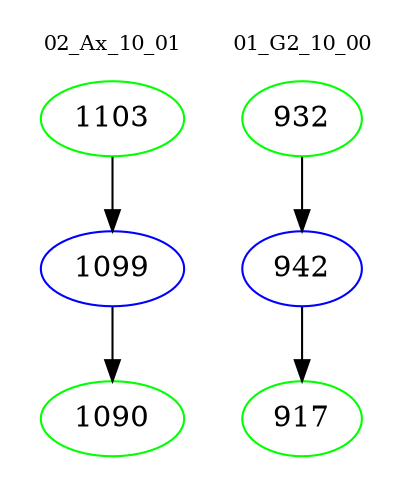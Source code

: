 digraph{
subgraph cluster_0 {
color = white
label = "02_Ax_10_01";
fontsize=10;
T0_1103 [label="1103", color="green"]
T0_1103 -> T0_1099 [color="black"]
T0_1099 [label="1099", color="blue"]
T0_1099 -> T0_1090 [color="black"]
T0_1090 [label="1090", color="green"]
}
subgraph cluster_1 {
color = white
label = "01_G2_10_00";
fontsize=10;
T1_932 [label="932", color="green"]
T1_932 -> T1_942 [color="black"]
T1_942 [label="942", color="blue"]
T1_942 -> T1_917 [color="black"]
T1_917 [label="917", color="green"]
}
}
